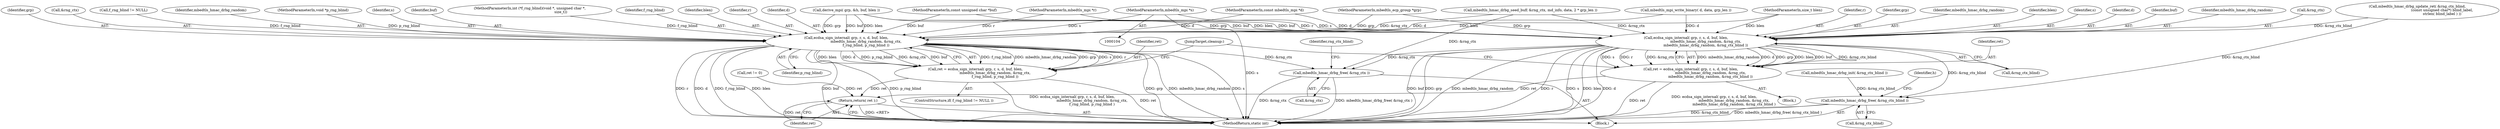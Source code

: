digraph "0_mbedtls_298a43a77ec0ed2c19a8c924ddd8571ef3e65dfd_0@pointer" {
"1000107" [label="(MethodParameterIn,mbedtls_mpi *s)"];
"1000187" [label="(Call,ecdsa_sign_internal( grp, r, s, d, buf, blen,\n                                   mbedtls_hmac_drbg_random, &rng_ctx,\n                                   f_rng_blind, p_rng_blind ))"];
"1000185" [label="(Call,ret = ecdsa_sign_internal( grp, r, s, d, buf, blen,\n                                   mbedtls_hmac_drbg_random, &rng_ctx,\n                                   f_rng_blind, p_rng_blind ))"];
"1000249" [label="(Return,return( ret );)"];
"1000240" [label="(Call,mbedtls_hmac_drbg_free( &rng_ctx ))"];
"1000226" [label="(Call,ecdsa_sign_internal( grp, r, s, d, buf, blen,\n                                   mbedtls_hmac_drbg_random, &rng_ctx,\n                                   mbedtls_hmac_drbg_random, &rng_ctx_blind ))"];
"1000224" [label="(Call,ret = ecdsa_sign_internal( grp, r, s, d, buf, blen,\n                                   mbedtls_hmac_drbg_random, &rng_ctx,\n                                   mbedtls_hmac_drbg_random, &rng_ctx_blind ))"];
"1000243" [label="(Call,mbedtls_hmac_drbg_free( &rng_ctx_blind ))"];
"1000244" [label="(Call,&rng_ctx_blind)"];
"1000226" [label="(Call,ecdsa_sign_internal( grp, r, s, d, buf, blen,\n                                   mbedtls_hmac_drbg_random, &rng_ctx,\n                                   mbedtls_hmac_drbg_random, &rng_ctx_blind ))"];
"1000154" [label="(Call,mbedtls_mpi_write_binary( d, data, grp_len ))"];
"1000195" [label="(Call,&rng_ctx)"];
"1000249" [label="(Return,return( ret );)"];
"1000228" [label="(Identifier,r)"];
"1000237" [label="(Call,&rng_ctx_blind)"];
"1000105" [label="(MethodParameterIn,mbedtls_ecp_group *grp)"];
"1000200" [label="(Block,)"];
"1000110" [label="(MethodParameterIn,size_t blen)"];
"1000108" [label="(MethodParameterIn,const mbedtls_mpi *d)"];
"1000227" [label="(Identifier,grp)"];
"1000173" [label="(Call,mbedtls_hmac_drbg_seed_buf( &rng_ctx, md_info, data, 2 * grp_len ))"];
"1000186" [label="(Identifier,ret)"];
"1000251" [label="(MethodReturn,static int)"];
"1000150" [label="(Call,mbedtls_hmac_drbg_init( &rng_ctx_blind ))"];
"1000113" [label="(MethodParameterIn,void *p_rng_blind)"];
"1000192" [label="(Identifier,buf)"];
"1000233" [label="(Identifier,mbedtls_hmac_drbg_random)"];
"1000239" [label="(JumpTarget,cleanup:)"];
"1000232" [label="(Identifier,blen)"];
"1000106" [label="(MethodParameterIn,mbedtls_mpi *r)"];
"1000240" [label="(Call,mbedtls_hmac_drbg_free( &rng_ctx ))"];
"1000185" [label="(Call,ret = ecdsa_sign_internal( grp, r, s, d, buf, blen,\n                                   mbedtls_hmac_drbg_random, &rng_ctx,\n                                   f_rng_blind, p_rng_blind ))"];
"1000112" [label="(MethodParameterIn,int (*f_rng_blind)(void *, unsigned char *,\n                                                       size_t))"];
"1000198" [label="(Identifier,p_rng_blind)"];
"1000229" [label="(Identifier,s)"];
"1000107" [label="(MethodParameterIn,mbedtls_mpi *s)"];
"1000230" [label="(Identifier,d)"];
"1000197" [label="(Identifier,f_rng_blind)"];
"1000211" [label="(Call,mbedtls_hmac_drbg_update_ret( &rng_ctx_blind,\n                                            (const unsigned char*) blind_label,\n                                            strlen( blind_label ) ))"];
"1000220" [label="(Call,ret != 0)"];
"1000193" [label="(Identifier,blen)"];
"1000187" [label="(Call,ecdsa_sign_internal( grp, r, s, d, buf, blen,\n                                   mbedtls_hmac_drbg_random, &rng_ctx,\n                                   f_rng_blind, p_rng_blind ))"];
"1000189" [label="(Identifier,r)"];
"1000225" [label="(Identifier,ret)"];
"1000241" [label="(Call,&rng_ctx)"];
"1000231" [label="(Identifier,buf)"];
"1000248" [label="(Identifier,h)"];
"1000236" [label="(Identifier,mbedtls_hmac_drbg_random)"];
"1000234" [label="(Call,&rng_ctx)"];
"1000191" [label="(Identifier,d)"];
"1000114" [label="(Block,)"];
"1000224" [label="(Call,ret = ecdsa_sign_internal( grp, r, s, d, buf, blen,\n                                   mbedtls_hmac_drbg_random, &rng_ctx,\n                                   mbedtls_hmac_drbg_random, &rng_ctx_blind ))"];
"1000188" [label="(Identifier,grp)"];
"1000159" [label="(Call,derive_mpi( grp, &h, buf, blen ))"];
"1000250" [label="(Identifier,ret)"];
"1000245" [label="(Identifier,rng_ctx_blind)"];
"1000243" [label="(Call,mbedtls_hmac_drbg_free( &rng_ctx_blind ))"];
"1000181" [label="(ControlStructure,if( f_rng_blind != NULL ))"];
"1000182" [label="(Call,f_rng_blind != NULL)"];
"1000194" [label="(Identifier,mbedtls_hmac_drbg_random)"];
"1000109" [label="(MethodParameterIn,const unsigned char *buf)"];
"1000190" [label="(Identifier,s)"];
"1000107" -> "1000104"  [label="AST: "];
"1000107" -> "1000251"  [label="DDG: s"];
"1000107" -> "1000187"  [label="DDG: s"];
"1000107" -> "1000226"  [label="DDG: s"];
"1000187" -> "1000185"  [label="AST: "];
"1000187" -> "1000198"  [label="CFG: "];
"1000188" -> "1000187"  [label="AST: "];
"1000189" -> "1000187"  [label="AST: "];
"1000190" -> "1000187"  [label="AST: "];
"1000191" -> "1000187"  [label="AST: "];
"1000192" -> "1000187"  [label="AST: "];
"1000193" -> "1000187"  [label="AST: "];
"1000194" -> "1000187"  [label="AST: "];
"1000195" -> "1000187"  [label="AST: "];
"1000197" -> "1000187"  [label="AST: "];
"1000198" -> "1000187"  [label="AST: "];
"1000185" -> "1000187"  [label="CFG: "];
"1000187" -> "1000251"  [label="DDG: grp"];
"1000187" -> "1000251"  [label="DDG: mbedtls_hmac_drbg_random"];
"1000187" -> "1000251"  [label="DDG: s"];
"1000187" -> "1000251"  [label="DDG: r"];
"1000187" -> "1000251"  [label="DDG: d"];
"1000187" -> "1000251"  [label="DDG: f_rng_blind"];
"1000187" -> "1000251"  [label="DDG: blen"];
"1000187" -> "1000251"  [label="DDG: buf"];
"1000187" -> "1000251"  [label="DDG: p_rng_blind"];
"1000187" -> "1000185"  [label="DDG: f_rng_blind"];
"1000187" -> "1000185"  [label="DDG: mbedtls_hmac_drbg_random"];
"1000187" -> "1000185"  [label="DDG: grp"];
"1000187" -> "1000185"  [label="DDG: s"];
"1000187" -> "1000185"  [label="DDG: r"];
"1000187" -> "1000185"  [label="DDG: blen"];
"1000187" -> "1000185"  [label="DDG: d"];
"1000187" -> "1000185"  [label="DDG: p_rng_blind"];
"1000187" -> "1000185"  [label="DDG: &rng_ctx"];
"1000187" -> "1000185"  [label="DDG: buf"];
"1000159" -> "1000187"  [label="DDG: grp"];
"1000159" -> "1000187"  [label="DDG: buf"];
"1000159" -> "1000187"  [label="DDG: blen"];
"1000105" -> "1000187"  [label="DDG: grp"];
"1000106" -> "1000187"  [label="DDG: r"];
"1000154" -> "1000187"  [label="DDG: d"];
"1000108" -> "1000187"  [label="DDG: d"];
"1000109" -> "1000187"  [label="DDG: buf"];
"1000110" -> "1000187"  [label="DDG: blen"];
"1000173" -> "1000187"  [label="DDG: &rng_ctx"];
"1000182" -> "1000187"  [label="DDG: f_rng_blind"];
"1000112" -> "1000187"  [label="DDG: f_rng_blind"];
"1000113" -> "1000187"  [label="DDG: p_rng_blind"];
"1000187" -> "1000240"  [label="DDG: &rng_ctx"];
"1000185" -> "1000181"  [label="AST: "];
"1000186" -> "1000185"  [label="AST: "];
"1000239" -> "1000185"  [label="CFG: "];
"1000185" -> "1000251"  [label="DDG: ret"];
"1000185" -> "1000251"  [label="DDG: ecdsa_sign_internal( grp, r, s, d, buf, blen,\n                                   mbedtls_hmac_drbg_random, &rng_ctx,\n                                   f_rng_blind, p_rng_blind )"];
"1000185" -> "1000249"  [label="DDG: ret"];
"1000249" -> "1000114"  [label="AST: "];
"1000249" -> "1000250"  [label="CFG: "];
"1000250" -> "1000249"  [label="AST: "];
"1000251" -> "1000249"  [label="CFG: "];
"1000249" -> "1000251"  [label="DDG: <RET>"];
"1000250" -> "1000249"  [label="DDG: ret"];
"1000224" -> "1000249"  [label="DDG: ret"];
"1000220" -> "1000249"  [label="DDG: ret"];
"1000240" -> "1000114"  [label="AST: "];
"1000240" -> "1000241"  [label="CFG: "];
"1000241" -> "1000240"  [label="AST: "];
"1000245" -> "1000240"  [label="CFG: "];
"1000240" -> "1000251"  [label="DDG: mbedtls_hmac_drbg_free( &rng_ctx )"];
"1000240" -> "1000251"  [label="DDG: &rng_ctx"];
"1000226" -> "1000240"  [label="DDG: &rng_ctx"];
"1000173" -> "1000240"  [label="DDG: &rng_ctx"];
"1000226" -> "1000224"  [label="AST: "];
"1000226" -> "1000237"  [label="CFG: "];
"1000227" -> "1000226"  [label="AST: "];
"1000228" -> "1000226"  [label="AST: "];
"1000229" -> "1000226"  [label="AST: "];
"1000230" -> "1000226"  [label="AST: "];
"1000231" -> "1000226"  [label="AST: "];
"1000232" -> "1000226"  [label="AST: "];
"1000233" -> "1000226"  [label="AST: "];
"1000234" -> "1000226"  [label="AST: "];
"1000236" -> "1000226"  [label="AST: "];
"1000237" -> "1000226"  [label="AST: "];
"1000224" -> "1000226"  [label="CFG: "];
"1000226" -> "1000251"  [label="DDG: buf"];
"1000226" -> "1000251"  [label="DDG: grp"];
"1000226" -> "1000251"  [label="DDG: mbedtls_hmac_drbg_random"];
"1000226" -> "1000251"  [label="DDG: r"];
"1000226" -> "1000251"  [label="DDG: s"];
"1000226" -> "1000251"  [label="DDG: blen"];
"1000226" -> "1000251"  [label="DDG: d"];
"1000226" -> "1000224"  [label="DDG: mbedtls_hmac_drbg_random"];
"1000226" -> "1000224"  [label="DDG: d"];
"1000226" -> "1000224"  [label="DDG: grp"];
"1000226" -> "1000224"  [label="DDG: blen"];
"1000226" -> "1000224"  [label="DDG: buf"];
"1000226" -> "1000224"  [label="DDG: &rng_ctx_blind"];
"1000226" -> "1000224"  [label="DDG: s"];
"1000226" -> "1000224"  [label="DDG: r"];
"1000226" -> "1000224"  [label="DDG: &rng_ctx"];
"1000159" -> "1000226"  [label="DDG: grp"];
"1000159" -> "1000226"  [label="DDG: buf"];
"1000159" -> "1000226"  [label="DDG: blen"];
"1000105" -> "1000226"  [label="DDG: grp"];
"1000106" -> "1000226"  [label="DDG: r"];
"1000154" -> "1000226"  [label="DDG: d"];
"1000108" -> "1000226"  [label="DDG: d"];
"1000109" -> "1000226"  [label="DDG: buf"];
"1000110" -> "1000226"  [label="DDG: blen"];
"1000173" -> "1000226"  [label="DDG: &rng_ctx"];
"1000211" -> "1000226"  [label="DDG: &rng_ctx_blind"];
"1000226" -> "1000243"  [label="DDG: &rng_ctx_blind"];
"1000224" -> "1000200"  [label="AST: "];
"1000225" -> "1000224"  [label="AST: "];
"1000239" -> "1000224"  [label="CFG: "];
"1000224" -> "1000251"  [label="DDG: ret"];
"1000224" -> "1000251"  [label="DDG: ecdsa_sign_internal( grp, r, s, d, buf, blen,\n                                   mbedtls_hmac_drbg_random, &rng_ctx,\n                                   mbedtls_hmac_drbg_random, &rng_ctx_blind )"];
"1000243" -> "1000114"  [label="AST: "];
"1000243" -> "1000244"  [label="CFG: "];
"1000244" -> "1000243"  [label="AST: "];
"1000248" -> "1000243"  [label="CFG: "];
"1000243" -> "1000251"  [label="DDG: &rng_ctx_blind"];
"1000243" -> "1000251"  [label="DDG: mbedtls_hmac_drbg_free( &rng_ctx_blind )"];
"1000150" -> "1000243"  [label="DDG: &rng_ctx_blind"];
"1000211" -> "1000243"  [label="DDG: &rng_ctx_blind"];
}
